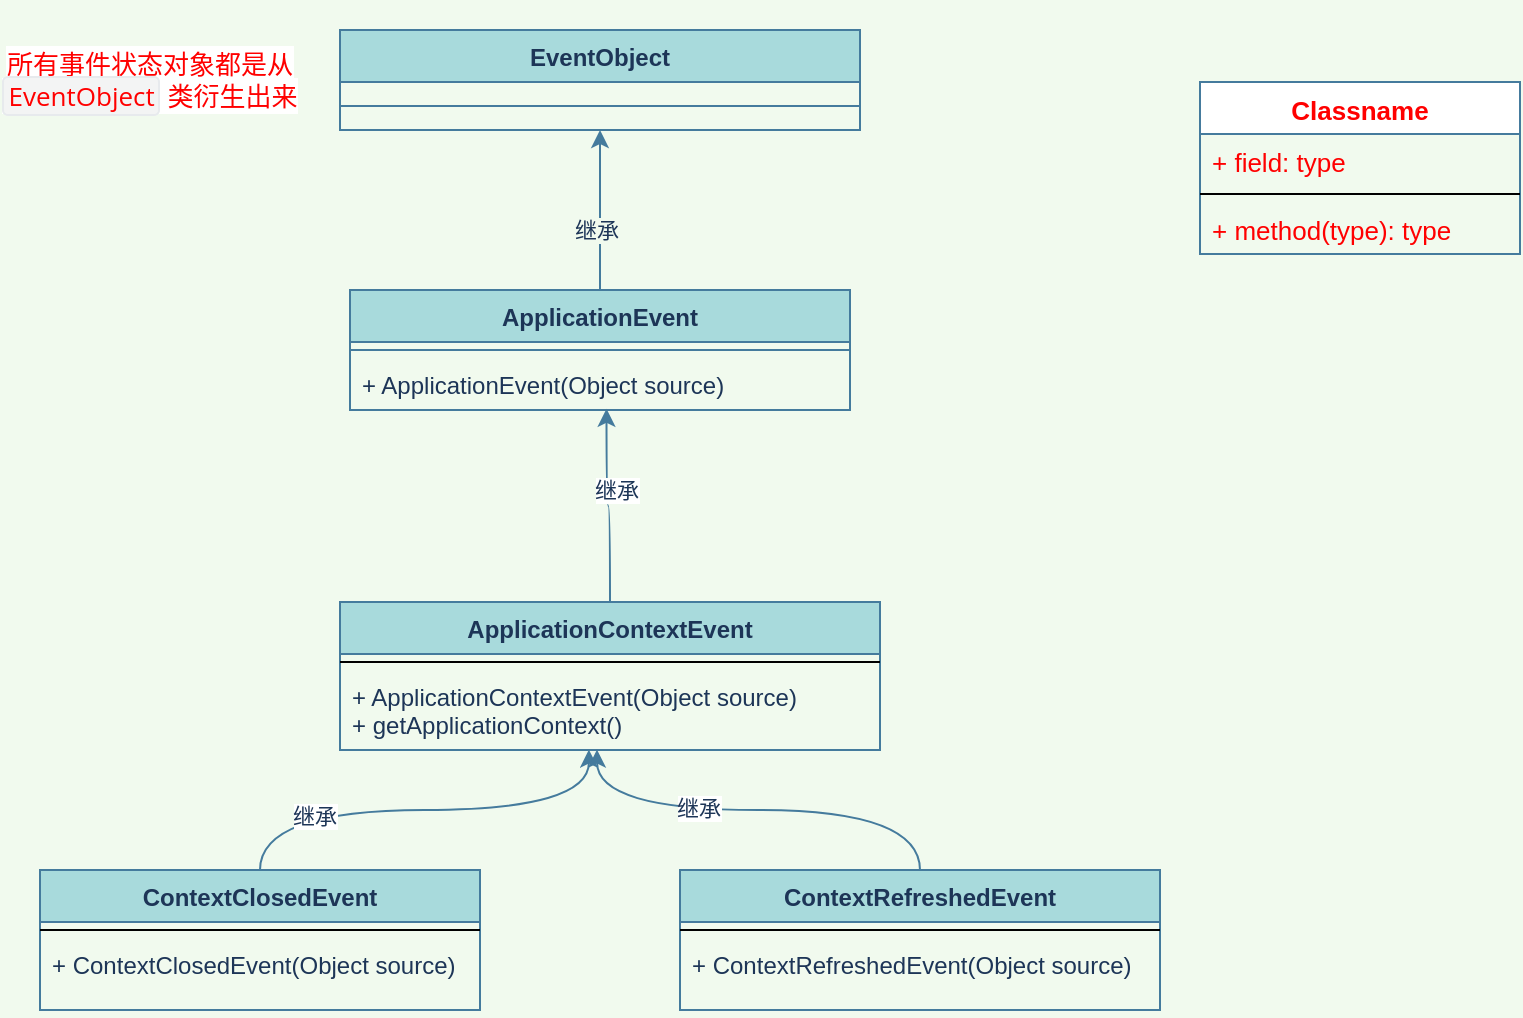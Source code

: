 <mxfile version="20.2.0" type="github">
  <diagram id="C5RBs43oDa-KdzZeNtuy" name="Page-1">
    <mxGraphModel dx="1865" dy="547" grid="1" gridSize="10" guides="1" tooltips="1" connect="1" arrows="1" fold="1" page="1" pageScale="1" pageWidth="827" pageHeight="1169" background="#F1FAEE" math="0" shadow="0">
      <root>
        <mxCell id="WIyWlLk6GJQsqaUBKTNV-0" />
        <mxCell id="WIyWlLk6GJQsqaUBKTNV-1" parent="WIyWlLk6GJQsqaUBKTNV-0" />
        <mxCell id="B0YlaRKhiyRvBtyhOVPh-0" value="EventObject" style="swimlane;fontStyle=1;align=center;verticalAlign=top;childLayout=stackLayout;horizontal=1;startSize=26;horizontalStack=0;resizeParent=1;resizeParentMax=0;resizeLast=0;collapsible=1;marginBottom=0;fillColor=#A8DADC;strokeColor=#457B9D;fontColor=#1D3557;" vertex="1" parent="WIyWlLk6GJQsqaUBKTNV-1">
          <mxGeometry x="100" y="100" width="260" height="50" as="geometry" />
        </mxCell>
        <mxCell id="B0YlaRKhiyRvBtyhOVPh-2" value="" style="line;strokeWidth=1;fillColor=none;align=left;verticalAlign=middle;spacingTop=-1;spacingLeft=3;spacingRight=3;rotatable=0;labelPosition=right;points=[];portConstraint=eastwest;labelBackgroundColor=#F1FAEE;strokeColor=#457B9D;fontColor=#1D3557;" vertex="1" parent="B0YlaRKhiyRvBtyhOVPh-0">
          <mxGeometry y="26" width="260" height="24" as="geometry" />
        </mxCell>
        <mxCell id="B0YlaRKhiyRvBtyhOVPh-8" style="edgeStyle=orthogonalEdgeStyle;rounded=0;orthogonalLoop=1;jettySize=auto;html=1;entryX=0.5;entryY=1;entryDx=0;entryDy=0;labelBackgroundColor=#F1FAEE;strokeColor=#457B9D;fontColor=#1D3557;" edge="1" parent="WIyWlLk6GJQsqaUBKTNV-1" source="B0YlaRKhiyRvBtyhOVPh-4" target="B0YlaRKhiyRvBtyhOVPh-0">
          <mxGeometry relative="1" as="geometry" />
        </mxCell>
        <mxCell id="B0YlaRKhiyRvBtyhOVPh-9" value="继承" style="edgeLabel;html=1;align=center;verticalAlign=middle;resizable=0;points=[];labelBackgroundColor=#F1FAEE;fontColor=#1D3557;" vertex="1" connectable="0" parent="B0YlaRKhiyRvBtyhOVPh-8">
          <mxGeometry x="-0.247" y="2" relative="1" as="geometry">
            <mxPoint as="offset" />
          </mxGeometry>
        </mxCell>
        <mxCell id="B0YlaRKhiyRvBtyhOVPh-4" value="ApplicationEvent" style="swimlane;fontStyle=1;align=center;verticalAlign=top;childLayout=stackLayout;horizontal=1;startSize=26;horizontalStack=0;resizeParent=1;resizeParentMax=0;resizeLast=0;collapsible=1;marginBottom=0;fillColor=#A8DADC;strokeColor=#457B9D;fontColor=#1D3557;" vertex="1" parent="WIyWlLk6GJQsqaUBKTNV-1">
          <mxGeometry x="105" y="230" width="250" height="60" as="geometry" />
        </mxCell>
        <mxCell id="B0YlaRKhiyRvBtyhOVPh-6" value="" style="line;strokeWidth=1;fillColor=none;align=left;verticalAlign=middle;spacingTop=-1;spacingLeft=3;spacingRight=3;rotatable=0;labelPosition=right;points=[];portConstraint=eastwest;labelBackgroundColor=#F1FAEE;strokeColor=#457B9D;fontColor=#1D3557;" vertex="1" parent="B0YlaRKhiyRvBtyhOVPh-4">
          <mxGeometry y="26" width="250" height="8" as="geometry" />
        </mxCell>
        <mxCell id="B0YlaRKhiyRvBtyhOVPh-7" value="+ ApplicationEvent(Object source)" style="text;strokeColor=none;fillColor=none;align=left;verticalAlign=top;spacingLeft=4;spacingRight=4;overflow=hidden;rotatable=0;points=[[0,0.5],[1,0.5]];portConstraint=eastwest;fontColor=#1D3557;" vertex="1" parent="B0YlaRKhiyRvBtyhOVPh-4">
          <mxGeometry y="34" width="250" height="26" as="geometry" />
        </mxCell>
        <mxCell id="B0YlaRKhiyRvBtyhOVPh-22" style="edgeStyle=orthogonalEdgeStyle;curved=1;rounded=0;orthogonalLoop=1;jettySize=auto;html=1;entryX=0.461;entryY=0.995;entryDx=0;entryDy=0;fontColor=#1D3557;strokeColor=#457B9D;fillColor=#A8DADC;entryPerimeter=0;" edge="1" parent="WIyWlLk6GJQsqaUBKTNV-1" source="B0YlaRKhiyRvBtyhOVPh-10" target="B0YlaRKhiyRvBtyhOVPh-17">
          <mxGeometry relative="1" as="geometry" />
        </mxCell>
        <mxCell id="B0YlaRKhiyRvBtyhOVPh-23" value="继承" style="edgeLabel;html=1;align=center;verticalAlign=middle;resizable=0;points=[];fontColor=#1D3557;" vertex="1" connectable="0" parent="B0YlaRKhiyRvBtyhOVPh-22">
          <mxGeometry x="-0.493" y="-3" relative="1" as="geometry">
            <mxPoint as="offset" />
          </mxGeometry>
        </mxCell>
        <mxCell id="B0YlaRKhiyRvBtyhOVPh-10" value="ContextClosedEvent" style="swimlane;fontStyle=1;align=center;verticalAlign=top;childLayout=stackLayout;horizontal=1;startSize=26;horizontalStack=0;resizeParent=1;resizeParentMax=0;resizeLast=0;collapsible=1;marginBottom=0;fontColor=#1D3557;strokeColor=#457B9D;fillColor=#A8DADC;" vertex="1" parent="WIyWlLk6GJQsqaUBKTNV-1">
          <mxGeometry x="-50" y="520" width="220" height="70" as="geometry" />
        </mxCell>
        <mxCell id="B0YlaRKhiyRvBtyhOVPh-12" value="" style="line;strokeWidth=1;fillColor=none;align=left;verticalAlign=middle;spacingTop=-1;spacingLeft=3;spacingRight=3;rotatable=0;labelPosition=right;points=[];portConstraint=eastwest;fontColor=#1D3557;" vertex="1" parent="B0YlaRKhiyRvBtyhOVPh-10">
          <mxGeometry y="26" width="220" height="8" as="geometry" />
        </mxCell>
        <mxCell id="B0YlaRKhiyRvBtyhOVPh-13" value="+ ContextClosedEvent(Object source) " style="text;strokeColor=none;fillColor=none;align=left;verticalAlign=top;spacingLeft=4;spacingRight=4;overflow=hidden;rotatable=0;points=[[0,0.5],[1,0.5]];portConstraint=eastwest;fontColor=#1D3557;" vertex="1" parent="B0YlaRKhiyRvBtyhOVPh-10">
          <mxGeometry y="34" width="220" height="36" as="geometry" />
        </mxCell>
        <mxCell id="B0YlaRKhiyRvBtyhOVPh-18" style="edgeStyle=orthogonalEdgeStyle;rounded=0;orthogonalLoop=1;jettySize=auto;html=1;entryX=0.513;entryY=0.977;entryDx=0;entryDy=0;entryPerimeter=0;fontColor=#1D3557;strokeColor=#457B9D;fillColor=#A8DADC;curved=1;" edge="1" parent="WIyWlLk6GJQsqaUBKTNV-1" source="B0YlaRKhiyRvBtyhOVPh-14" target="B0YlaRKhiyRvBtyhOVPh-7">
          <mxGeometry relative="1" as="geometry" />
        </mxCell>
        <mxCell id="B0YlaRKhiyRvBtyhOVPh-19" value="继承" style="edgeLabel;html=1;align=center;verticalAlign=middle;resizable=0;points=[];fontColor=#1D3557;" vertex="1" connectable="0" parent="B0YlaRKhiyRvBtyhOVPh-18">
          <mxGeometry x="0.176" y="-4" relative="1" as="geometry">
            <mxPoint as="offset" />
          </mxGeometry>
        </mxCell>
        <mxCell id="B0YlaRKhiyRvBtyhOVPh-14" value="ApplicationContextEvent" style="swimlane;fontStyle=1;align=center;verticalAlign=top;childLayout=stackLayout;horizontal=1;startSize=26;horizontalStack=0;resizeParent=1;resizeParentMax=0;resizeLast=0;collapsible=1;marginBottom=0;fontColor=#1D3557;strokeColor=#457B9D;fillColor=#A8DADC;" vertex="1" parent="WIyWlLk6GJQsqaUBKTNV-1">
          <mxGeometry x="100" y="386" width="270" height="74" as="geometry" />
        </mxCell>
        <mxCell id="B0YlaRKhiyRvBtyhOVPh-16" value="" style="line;strokeWidth=1;fillColor=none;align=left;verticalAlign=middle;spacingTop=-1;spacingLeft=3;spacingRight=3;rotatable=0;labelPosition=right;points=[];portConstraint=eastwest;fontColor=#1D3557;" vertex="1" parent="B0YlaRKhiyRvBtyhOVPh-14">
          <mxGeometry y="26" width="270" height="8" as="geometry" />
        </mxCell>
        <mxCell id="B0YlaRKhiyRvBtyhOVPh-17" value="+ ApplicationContextEvent(Object source)&#xa;+ getApplicationContext()" style="text;strokeColor=none;fillColor=none;align=left;verticalAlign=top;spacingLeft=4;spacingRight=4;overflow=hidden;rotatable=0;points=[[0,0.5],[1,0.5]];portConstraint=eastwest;fontColor=#1D3557;" vertex="1" parent="B0YlaRKhiyRvBtyhOVPh-14">
          <mxGeometry y="34" width="270" height="40" as="geometry" />
        </mxCell>
        <mxCell id="B0YlaRKhiyRvBtyhOVPh-30" style="edgeStyle=orthogonalEdgeStyle;curved=1;rounded=0;orthogonalLoop=1;jettySize=auto;html=1;exitX=0.5;exitY=0;exitDx=0;exitDy=0;entryX=0.476;entryY=0.995;entryDx=0;entryDy=0;entryPerimeter=0;fontColor=#1D3557;strokeColor=#457B9D;fillColor=#A8DADC;" edge="1" parent="WIyWlLk6GJQsqaUBKTNV-1" source="B0YlaRKhiyRvBtyhOVPh-24" target="B0YlaRKhiyRvBtyhOVPh-17">
          <mxGeometry relative="1" as="geometry" />
        </mxCell>
        <mxCell id="B0YlaRKhiyRvBtyhOVPh-31" value="继承" style="edgeLabel;html=1;align=center;verticalAlign=middle;resizable=0;points=[];fontColor=#1D3557;" vertex="1" connectable="0" parent="B0YlaRKhiyRvBtyhOVPh-30">
          <mxGeometry x="0.277" y="-1" relative="1" as="geometry">
            <mxPoint as="offset" />
          </mxGeometry>
        </mxCell>
        <mxCell id="B0YlaRKhiyRvBtyhOVPh-24" value="ContextRefreshedEvent" style="swimlane;fontStyle=1;align=center;verticalAlign=top;childLayout=stackLayout;horizontal=1;startSize=26;horizontalStack=0;resizeParent=1;resizeParentMax=0;resizeLast=0;collapsible=1;marginBottom=0;fontColor=#1D3557;strokeColor=#457B9D;fillColor=#A8DADC;" vertex="1" parent="WIyWlLk6GJQsqaUBKTNV-1">
          <mxGeometry x="270" y="520" width="240" height="70" as="geometry" />
        </mxCell>
        <mxCell id="B0YlaRKhiyRvBtyhOVPh-25" value="" style="line;strokeWidth=1;fillColor=none;align=left;verticalAlign=middle;spacingTop=-1;spacingLeft=3;spacingRight=3;rotatable=0;labelPosition=right;points=[];portConstraint=eastwest;fontColor=#1D3557;" vertex="1" parent="B0YlaRKhiyRvBtyhOVPh-24">
          <mxGeometry y="26" width="240" height="8" as="geometry" />
        </mxCell>
        <mxCell id="B0YlaRKhiyRvBtyhOVPh-26" value="+ ContextRefreshedEvent(Object source) " style="text;strokeColor=none;fillColor=none;align=left;verticalAlign=top;spacingLeft=4;spacingRight=4;overflow=hidden;rotatable=0;points=[[0,0.5],[1,0.5]];portConstraint=eastwest;fontColor=#1D3557;" vertex="1" parent="B0YlaRKhiyRvBtyhOVPh-24">
          <mxGeometry y="34" width="240" height="36" as="geometry" />
        </mxCell>
        <mxCell id="B0YlaRKhiyRvBtyhOVPh-32" value="&lt;font color=&quot;#ff0000&quot;&gt;&lt;span style=&quot;box-sizing: border-box; font-family: &amp;quot;Open Sans&amp;quot;, &amp;quot;Clear Sans&amp;quot;, &amp;quot;Helvetica Neue&amp;quot;, Helvetica, Arial, &amp;quot;Segoe UI Emoji&amp;quot;, sans-serif; font-size: 13px; orphans: 4; text-align: start; background-color: rgb(255, 255, 255);&quot; class=&quot;md-plain md-expand&quot;&gt;所有事件状态对象都是从 &lt;/span&gt;&lt;span style=&quot;box-sizing: border-box; font-family: &amp;quot;Open Sans&amp;quot;, &amp;quot;Clear Sans&amp;quot;, &amp;quot;Helvetica Neue&amp;quot;, Helvetica, Arial, &amp;quot;Segoe UI Emoji&amp;quot;, sans-serif; font-size: 13px; orphans: 4; text-align: start; background-color: rgb(255, 255, 255);&quot; class=&quot;md-pair-s&quot; spellcheck=&quot;false&quot;&gt;&lt;code style=&quot;box-sizing: border-box; font-family: var(--monospace); vertical-align: initial; border: 1px solid rgb(231, 234, 237); background-color: rgb(243, 244, 244); border-radius: 3px; padding: 0px 2px; font-size: 13px;&quot;&gt;EventObject&lt;/code&gt;&lt;/span&gt;&lt;span style=&quot;box-sizing: border-box; font-family: &amp;quot;Open Sans&amp;quot;, &amp;quot;Clear Sans&amp;quot;, &amp;quot;Helvetica Neue&amp;quot;, Helvetica, Arial, &amp;quot;Segoe UI Emoji&amp;quot;, sans-serif; font-size: 13px; orphans: 4; text-align: start; background-color: rgb(255, 255, 255);&quot; class=&quot;md-plain md-expand&quot;&gt; 类衍生出来&lt;/span&gt;&lt;/font&gt;" style="text;html=1;strokeColor=none;fillColor=none;align=center;verticalAlign=middle;whiteSpace=wrap;rounded=0;fontColor=#1D3557;fontSize=13;" vertex="1" parent="WIyWlLk6GJQsqaUBKTNV-1">
          <mxGeometry x="-70" y="85" width="150" height="80" as="geometry" />
        </mxCell>
        <mxCell id="B0YlaRKhiyRvBtyhOVPh-33" value="Classname" style="swimlane;fontStyle=1;align=center;verticalAlign=top;childLayout=stackLayout;horizontal=1;startSize=26;horizontalStack=0;resizeParent=1;resizeParentMax=0;resizeLast=0;collapsible=1;marginBottom=0;fontSize=13;fontColor=#FF0000;strokeColor=#457B9D;fillColor=#FFFFFF;" vertex="1" parent="WIyWlLk6GJQsqaUBKTNV-1">
          <mxGeometry x="530" y="126" width="160" height="86" as="geometry" />
        </mxCell>
        <mxCell id="B0YlaRKhiyRvBtyhOVPh-34" value="+ field: type" style="text;strokeColor=none;fillColor=none;align=left;verticalAlign=top;spacingLeft=4;spacingRight=4;overflow=hidden;rotatable=0;points=[[0,0.5],[1,0.5]];portConstraint=eastwest;fontSize=13;fontColor=#FF0000;" vertex="1" parent="B0YlaRKhiyRvBtyhOVPh-33">
          <mxGeometry y="26" width="160" height="26" as="geometry" />
        </mxCell>
        <mxCell id="B0YlaRKhiyRvBtyhOVPh-35" value="" style="line;strokeWidth=1;fillColor=none;align=left;verticalAlign=middle;spacingTop=-1;spacingLeft=3;spacingRight=3;rotatable=0;labelPosition=right;points=[];portConstraint=eastwest;fontSize=13;fontColor=#FF0000;" vertex="1" parent="B0YlaRKhiyRvBtyhOVPh-33">
          <mxGeometry y="52" width="160" height="8" as="geometry" />
        </mxCell>
        <mxCell id="B0YlaRKhiyRvBtyhOVPh-36" value="+ method(type): type" style="text;strokeColor=none;fillColor=none;align=left;verticalAlign=top;spacingLeft=4;spacingRight=4;overflow=hidden;rotatable=0;points=[[0,0.5],[1,0.5]];portConstraint=eastwest;fontSize=13;fontColor=#FF0000;" vertex="1" parent="B0YlaRKhiyRvBtyhOVPh-33">
          <mxGeometry y="60" width="160" height="26" as="geometry" />
        </mxCell>
      </root>
    </mxGraphModel>
  </diagram>
</mxfile>
